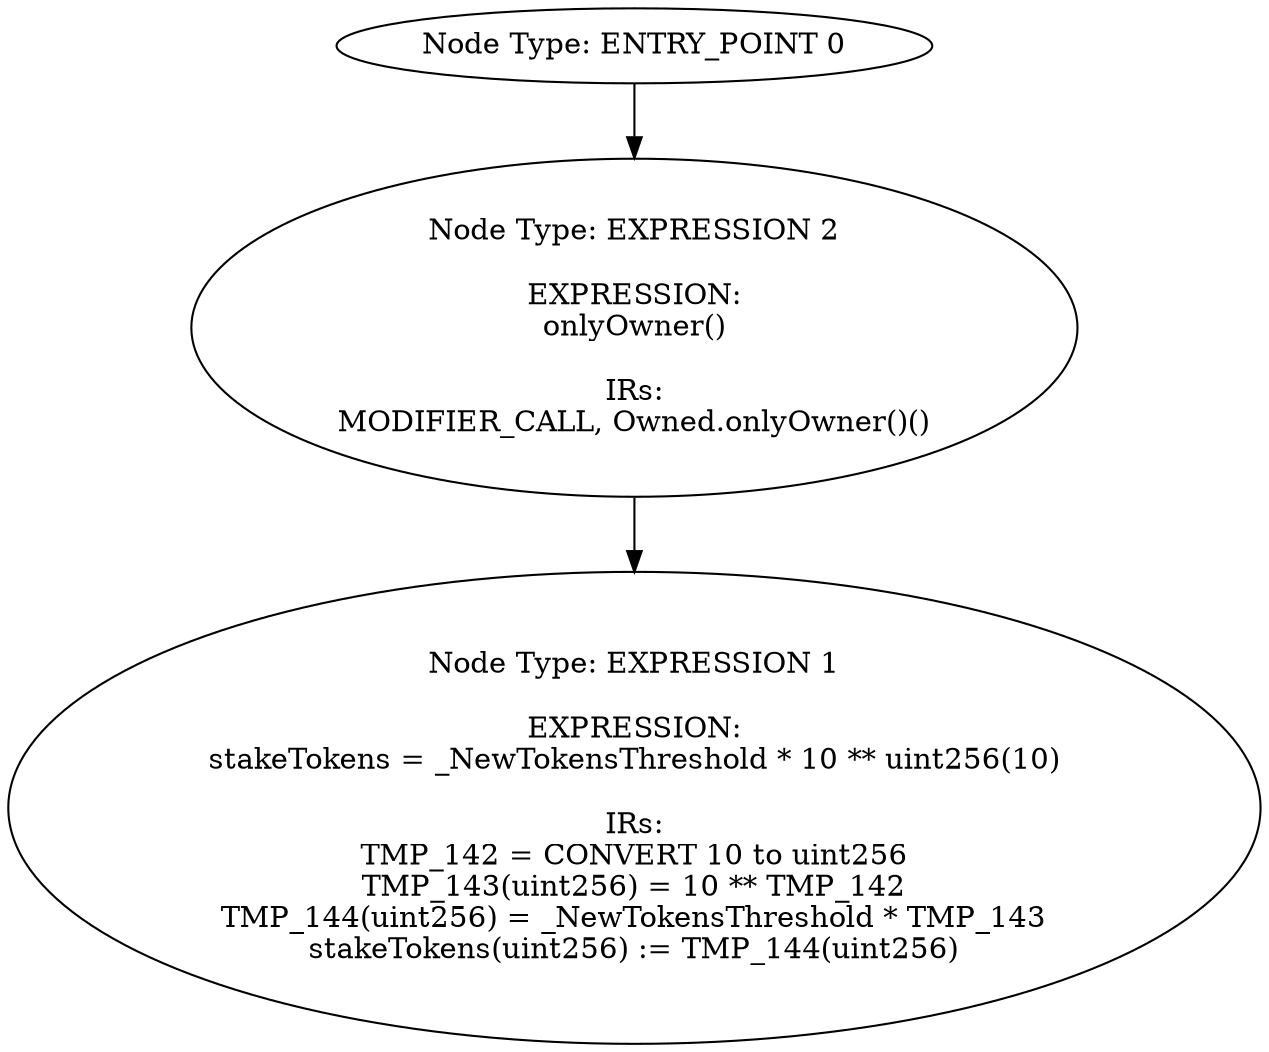 digraph{
0[label="Node Type: ENTRY_POINT 0
"];
0->2;
1[label="Node Type: EXPRESSION 1

EXPRESSION:
stakeTokens = _NewTokensThreshold * 10 ** uint256(10)

IRs:
TMP_142 = CONVERT 10 to uint256
TMP_143(uint256) = 10 ** TMP_142
TMP_144(uint256) = _NewTokensThreshold * TMP_143
stakeTokens(uint256) := TMP_144(uint256)"];
2[label="Node Type: EXPRESSION 2

EXPRESSION:
onlyOwner()

IRs:
MODIFIER_CALL, Owned.onlyOwner()()"];
2->1;
}
